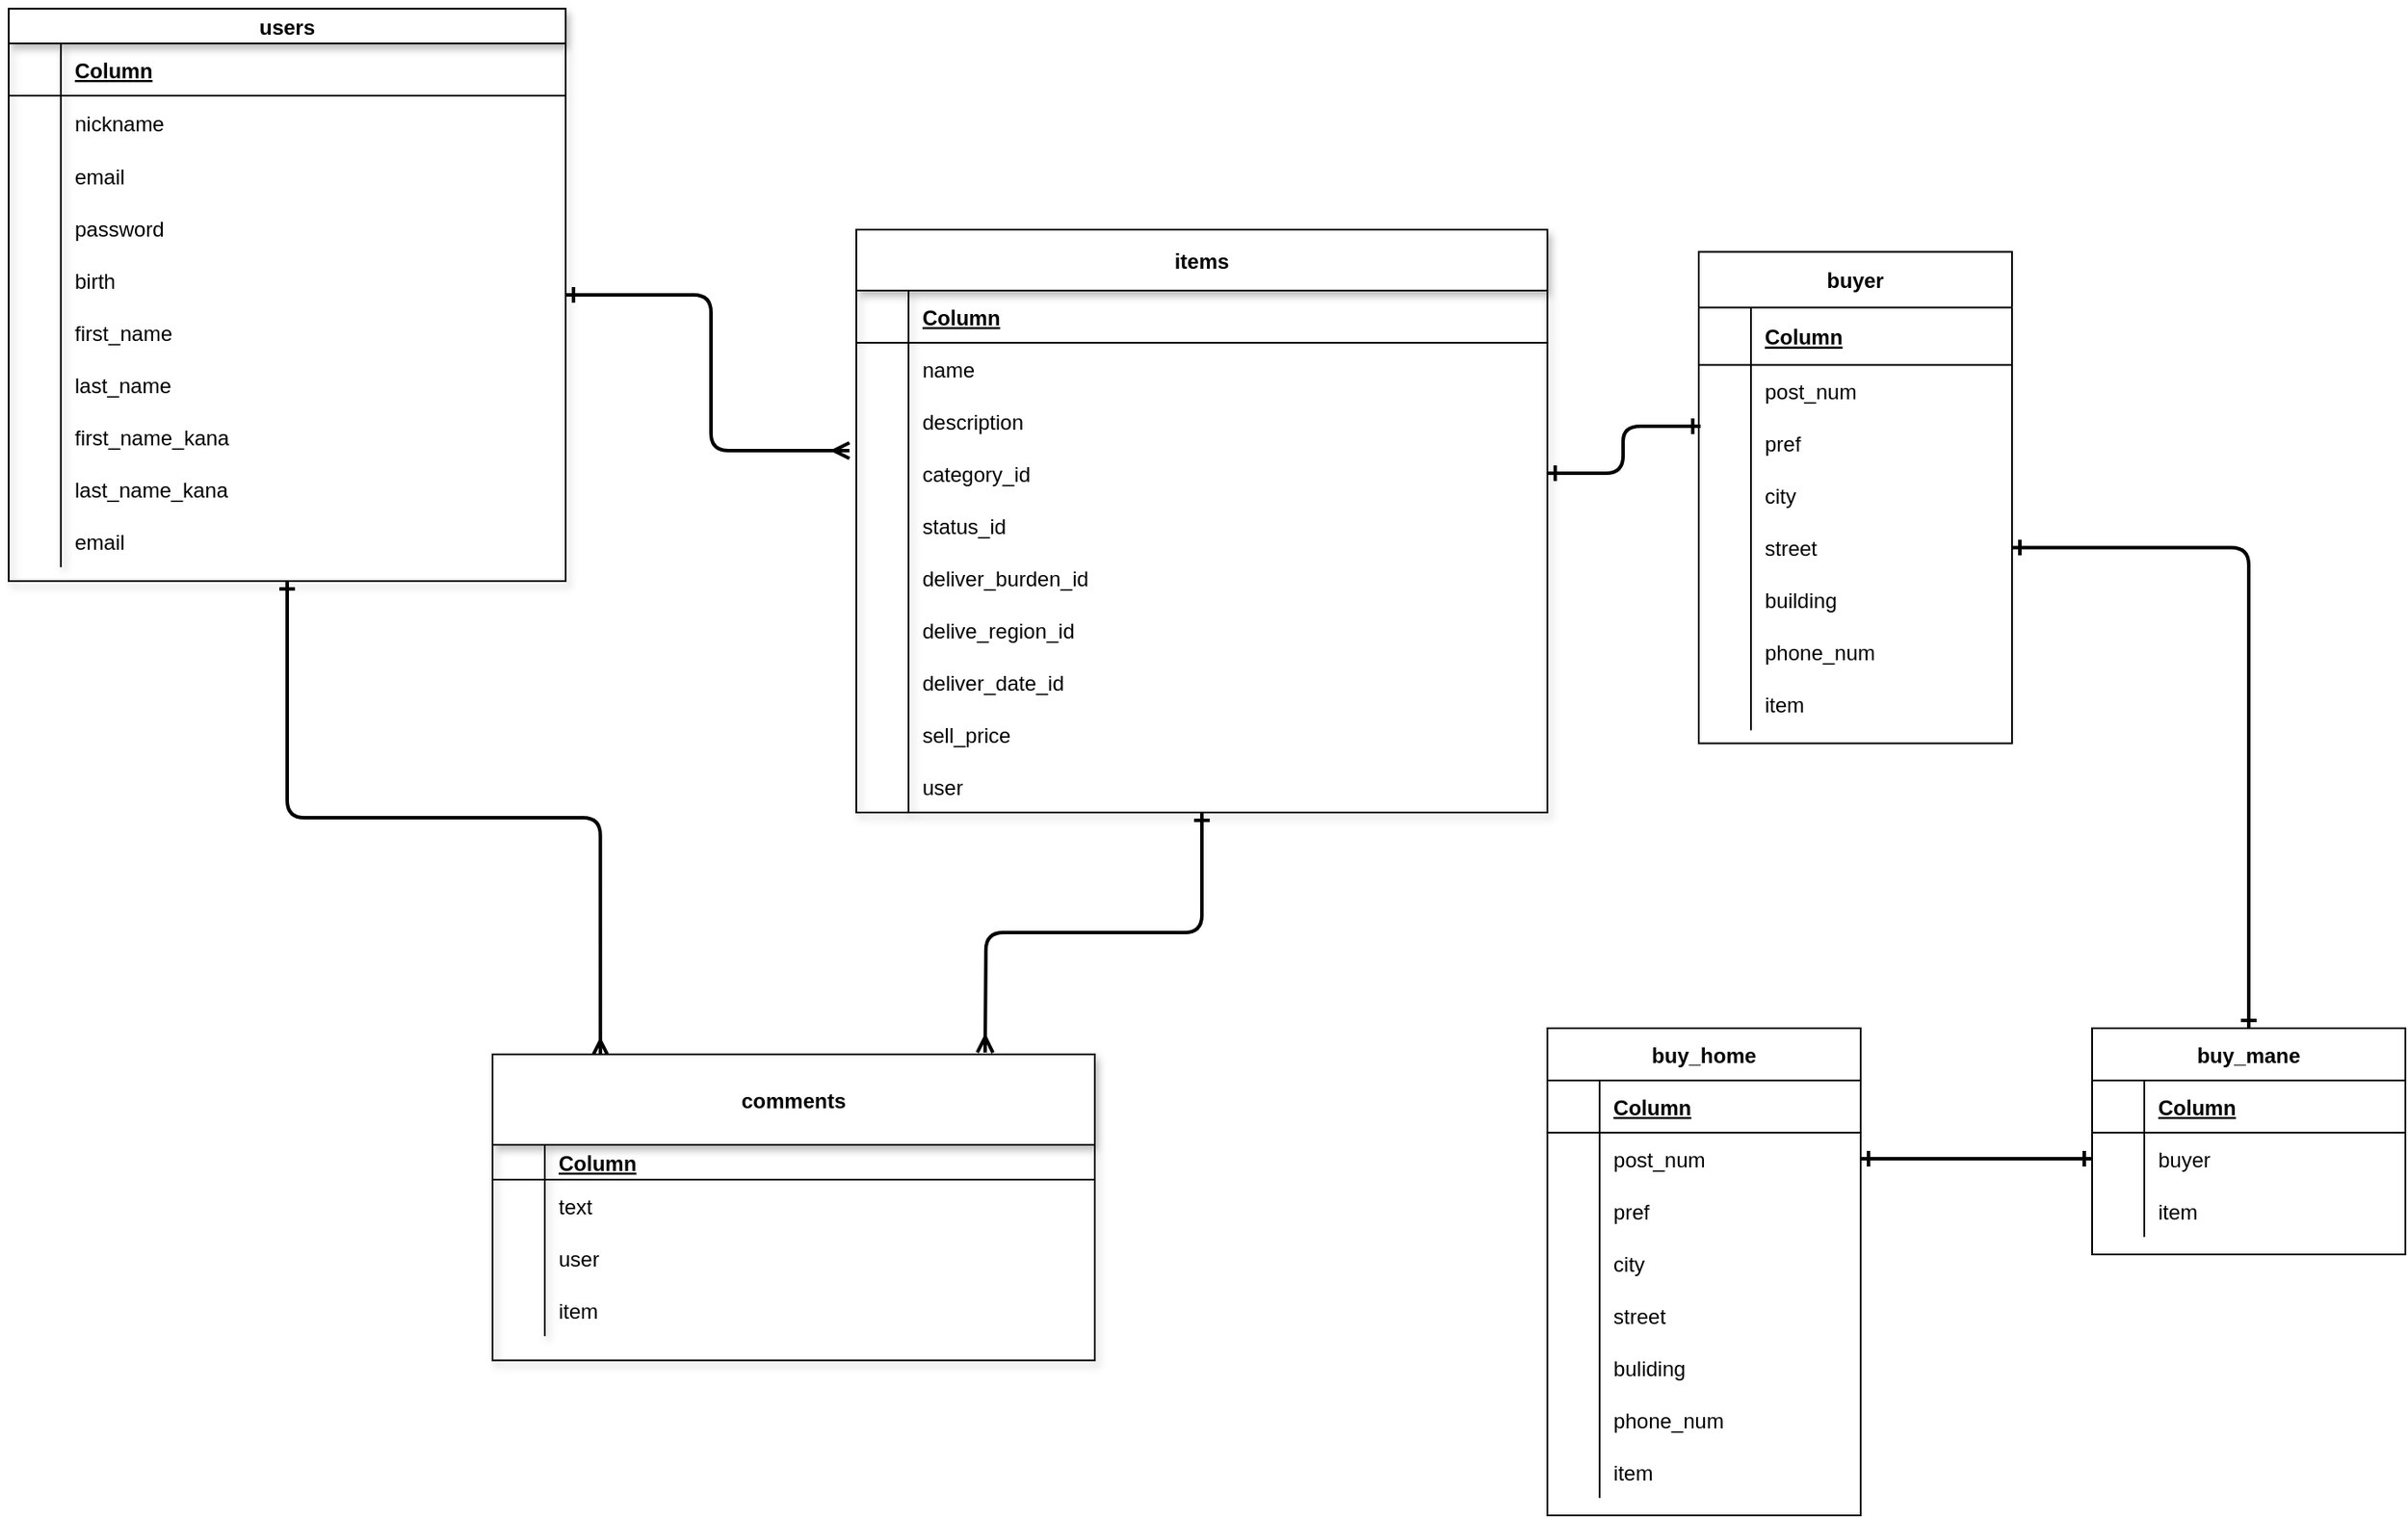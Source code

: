 <mxfile version="13.10.0" type="embed">
    <diagram id="JSbr88AUM4tmav2tOkBF" name="ページ1">
        <mxGraphModel dx="1623" dy="3247" grid="0" gridSize="9" guides="1" tooltips="1" connect="1" arrows="1" fold="1" page="1" pageScale="1" pageWidth="850" pageHeight="1100" math="0" shadow="0">
            <root>
                <mxCell id="0"/>
                <mxCell id="1" parent="0"/>
                <mxCell id="g3H2QDa7DAfxPGtr14JJ-476" style="edgeStyle=orthogonalEdgeStyle;curved=0;rounded=1;sketch=0;orthogonalLoop=1;jettySize=auto;html=1;entryX=-0.01;entryY=0.067;entryDx=0;entryDy=0;entryPerimeter=0;startArrow=ERone;startFill=0;endArrow=ERmany;endFill=0;strokeWidth=2;" parent="1" source="164" target="g3H2QDa7DAfxPGtr14JJ-218" edge="1">
                    <mxGeometry relative="1" as="geometry"/>
                </mxCell>
                <mxCell id="g3H2QDa7DAfxPGtr14JJ-480" style="edgeStyle=orthogonalEdgeStyle;curved=0;rounded=1;sketch=0;orthogonalLoop=1;jettySize=auto;html=1;exitX=0.5;exitY=1;exitDx=0;exitDy=0;entryX=0.179;entryY=0.006;entryDx=0;entryDy=0;entryPerimeter=0;startArrow=ERone;startFill=0;endArrow=ERmany;endFill=0;strokeWidth=2;" parent="1" source="164" target="g3H2QDa7DAfxPGtr14JJ-205" edge="1">
                    <mxGeometry relative="1" as="geometry"/>
                </mxCell>
                <mxCell id="164" value="users" style="shape=table;startSize=20;container=1;collapsible=1;childLayout=tableLayout;fixedRows=1;rowLines=0;fontStyle=1;align=center;resizeLast=1;shadow=1;" parent="1" vertex="1">
                    <mxGeometry x="-783" y="-1416" width="320" height="329" as="geometry"/>
                </mxCell>
                <mxCell id="165" value="" style="shape=partialRectangle;collapsible=0;dropTarget=0;pointerEvents=0;fillColor=none;top=0;left=0;bottom=1;right=0;points=[[0,0.5],[1,0.5]];portConstraint=eastwest;" parent="164" vertex="1">
                    <mxGeometry y="20" width="320" height="30" as="geometry"/>
                </mxCell>
                <mxCell id="166" value="" style="shape=partialRectangle;connectable=0;fillColor=none;top=0;left=0;bottom=0;right=0;fontStyle=1;overflow=hidden;" parent="165" vertex="1">
                    <mxGeometry width="30" height="30" as="geometry"/>
                </mxCell>
                <mxCell id="167" value="Column " style="shape=partialRectangle;connectable=0;fillColor=none;top=0;left=0;bottom=0;right=0;align=left;spacingLeft=6;fontStyle=5;overflow=hidden;" parent="165" vertex="1">
                    <mxGeometry x="30" width="290" height="30" as="geometry"/>
                </mxCell>
                <mxCell id="168" value="" style="shape=partialRectangle;collapsible=0;dropTarget=0;pointerEvents=0;fillColor=none;top=0;left=0;bottom=0;right=0;points=[[0,0.5],[1,0.5]];portConstraint=eastwest;" parent="164" vertex="1">
                    <mxGeometry y="50" width="320" height="31" as="geometry"/>
                </mxCell>
                <mxCell id="169" value="" style="shape=partialRectangle;connectable=0;fillColor=none;top=0;left=0;bottom=0;right=0;editable=1;overflow=hidden;" parent="168" vertex="1">
                    <mxGeometry width="30" height="31" as="geometry"/>
                </mxCell>
                <mxCell id="170" value="nickname" style="shape=partialRectangle;connectable=0;fillColor=none;top=0;left=0;bottom=0;right=0;align=left;spacingLeft=6;overflow=hidden;" parent="168" vertex="1">
                    <mxGeometry x="30" width="290" height="31" as="geometry"/>
                </mxCell>
                <mxCell id="171" value="" style="shape=partialRectangle;collapsible=0;dropTarget=0;pointerEvents=0;fillColor=none;top=0;left=0;bottom=0;right=0;points=[[0,0.5],[1,0.5]];portConstraint=eastwest;" parent="164" vertex="1">
                    <mxGeometry y="81" width="320" height="30" as="geometry"/>
                </mxCell>
                <mxCell id="172" value="" style="shape=partialRectangle;connectable=0;fillColor=none;top=0;left=0;bottom=0;right=0;editable=1;overflow=hidden;" parent="171" vertex="1">
                    <mxGeometry width="30" height="30" as="geometry"/>
                </mxCell>
                <mxCell id="173" value="email" style="shape=partialRectangle;connectable=0;fillColor=none;top=0;left=0;bottom=0;right=0;align=left;spacingLeft=6;overflow=hidden;" parent="171" vertex="1">
                    <mxGeometry x="30" width="290" height="30" as="geometry"/>
                </mxCell>
                <mxCell id="187" value="" style="shape=partialRectangle;collapsible=0;dropTarget=0;pointerEvents=0;fillColor=none;top=0;left=0;bottom=0;right=0;points=[[0,0.5],[1,0.5]];portConstraint=eastwest;" parent="164" vertex="1">
                    <mxGeometry y="111" width="320" height="30" as="geometry"/>
                </mxCell>
                <mxCell id="188" value="" style="shape=partialRectangle;connectable=0;fillColor=none;top=0;left=0;bottom=0;right=0;editable=1;overflow=hidden;" parent="187" vertex="1">
                    <mxGeometry width="30" height="30" as="geometry"/>
                </mxCell>
                <mxCell id="189" value="password" style="shape=partialRectangle;connectable=0;fillColor=none;top=0;left=0;bottom=0;right=0;align=left;spacingLeft=6;overflow=hidden;" parent="187" vertex="1">
                    <mxGeometry x="30" width="290" height="30" as="geometry"/>
                </mxCell>
                <mxCell id="190" value="" style="shape=partialRectangle;collapsible=0;dropTarget=0;pointerEvents=0;fillColor=none;top=0;left=0;bottom=0;right=0;points=[[0,0.5],[1,0.5]];portConstraint=eastwest;" parent="164" vertex="1">
                    <mxGeometry y="141" width="320" height="30" as="geometry"/>
                </mxCell>
                <mxCell id="191" value="" style="shape=partialRectangle;connectable=0;fillColor=none;top=0;left=0;bottom=0;right=0;editable=1;overflow=hidden;" parent="190" vertex="1">
                    <mxGeometry width="30" height="30" as="geometry"/>
                </mxCell>
                <mxCell id="192" value="birth" style="shape=partialRectangle;connectable=0;fillColor=none;top=0;left=0;bottom=0;right=0;align=left;spacingLeft=6;overflow=hidden;" parent="190" vertex="1">
                    <mxGeometry x="30" width="290" height="30" as="geometry"/>
                </mxCell>
                <mxCell id="193" value="" style="shape=partialRectangle;collapsible=0;dropTarget=0;pointerEvents=0;fillColor=none;top=0;left=0;bottom=0;right=0;points=[[0,0.5],[1,0.5]];portConstraint=eastwest;" parent="164" vertex="1">
                    <mxGeometry y="171" width="320" height="30" as="geometry"/>
                </mxCell>
                <mxCell id="194" value="" style="shape=partialRectangle;connectable=0;fillColor=none;top=0;left=0;bottom=0;right=0;editable=1;overflow=hidden;" parent="193" vertex="1">
                    <mxGeometry width="30" height="30" as="geometry"/>
                </mxCell>
                <mxCell id="195" value="first_name" style="shape=partialRectangle;connectable=0;fillColor=none;top=0;left=0;bottom=0;right=0;align=left;spacingLeft=6;overflow=hidden;" parent="193" vertex="1">
                    <mxGeometry x="30" width="290" height="30" as="geometry"/>
                </mxCell>
                <mxCell id="196" value="" style="shape=partialRectangle;collapsible=0;dropTarget=0;pointerEvents=0;fillColor=none;top=0;left=0;bottom=0;right=0;points=[[0,0.5],[1,0.5]];portConstraint=eastwest;" parent="164" vertex="1">
                    <mxGeometry y="201" width="320" height="30" as="geometry"/>
                </mxCell>
                <mxCell id="197" value="" style="shape=partialRectangle;connectable=0;fillColor=none;top=0;left=0;bottom=0;right=0;editable=1;overflow=hidden;" parent="196" vertex="1">
                    <mxGeometry width="30" height="30" as="geometry"/>
                </mxCell>
                <mxCell id="198" value="last_name" style="shape=partialRectangle;connectable=0;fillColor=none;top=0;left=0;bottom=0;right=0;align=left;spacingLeft=6;overflow=hidden;" parent="196" vertex="1">
                    <mxGeometry x="30" width="290" height="30" as="geometry"/>
                </mxCell>
                <mxCell id="199" value="" style="shape=partialRectangle;collapsible=0;dropTarget=0;pointerEvents=0;fillColor=none;top=0;left=0;bottom=0;right=0;points=[[0,0.5],[1,0.5]];portConstraint=eastwest;" parent="164" vertex="1">
                    <mxGeometry y="231" width="320" height="30" as="geometry"/>
                </mxCell>
                <mxCell id="200" value="" style="shape=partialRectangle;connectable=0;fillColor=none;top=0;left=0;bottom=0;right=0;editable=1;overflow=hidden;" parent="199" vertex="1">
                    <mxGeometry width="30" height="30" as="geometry"/>
                </mxCell>
                <mxCell id="201" value="first_name_kana" style="shape=partialRectangle;connectable=0;fillColor=none;top=0;left=0;bottom=0;right=0;align=left;spacingLeft=6;overflow=hidden;" parent="199" vertex="1">
                    <mxGeometry x="30" width="290" height="30" as="geometry"/>
                </mxCell>
                <mxCell id="202" value="" style="shape=partialRectangle;collapsible=0;dropTarget=0;pointerEvents=0;fillColor=none;top=0;left=0;bottom=0;right=0;points=[[0,0.5],[1,0.5]];portConstraint=eastwest;" parent="164" vertex="1">
                    <mxGeometry y="261" width="320" height="30" as="geometry"/>
                </mxCell>
                <mxCell id="203" value="" style="shape=partialRectangle;connectable=0;fillColor=none;top=0;left=0;bottom=0;right=0;editable=1;overflow=hidden;" parent="202" vertex="1">
                    <mxGeometry width="30" height="30" as="geometry"/>
                </mxCell>
                <mxCell id="204" value="last_name_kana" style="shape=partialRectangle;connectable=0;fillColor=none;top=0;left=0;bottom=0;right=0;align=left;spacingLeft=6;overflow=hidden;" parent="202" vertex="1">
                    <mxGeometry x="30" width="290" height="30" as="geometry"/>
                </mxCell>
                <mxCell id="205" value="" style="shape=partialRectangle;collapsible=0;dropTarget=0;pointerEvents=0;fillColor=none;top=0;left=0;bottom=0;right=0;points=[[0,0.5],[1,0.5]];portConstraint=eastwest;" parent="164" vertex="1">
                    <mxGeometry y="291" width="320" height="30" as="geometry"/>
                </mxCell>
                <mxCell id="206" value="" style="shape=partialRectangle;connectable=0;fillColor=none;top=0;left=0;bottom=0;right=0;editable=1;overflow=hidden;" parent="205" vertex="1">
                    <mxGeometry width="30" height="30" as="geometry"/>
                </mxCell>
                <mxCell id="207" value="email" style="shape=partialRectangle;connectable=0;fillColor=none;top=0;left=0;bottom=0;right=0;align=left;spacingLeft=6;overflow=hidden;" parent="205" vertex="1">
                    <mxGeometry x="30" width="290" height="30" as="geometry"/>
                </mxCell>
                <mxCell id="g3H2QDa7DAfxPGtr14JJ-481" style="edgeStyle=orthogonalEdgeStyle;curved=0;rounded=1;sketch=0;orthogonalLoop=1;jettySize=auto;html=1;startArrow=ERone;startFill=0;endArrow=ERmany;endFill=0;strokeWidth=2;" parent="1" source="g3H2QDa7DAfxPGtr14JJ-188" edge="1">
                    <mxGeometry relative="1" as="geometry">
                        <mxPoint x="-222" y="-816" as="targetPoint"/>
                    </mxGeometry>
                </mxCell>
                <mxCell id="g3H2QDa7DAfxPGtr14JJ-188" value="items" style="shape=table;startSize=35;container=1;collapsible=1;childLayout=tableLayout;fixedRows=1;rowLines=0;fontStyle=1;align=center;resizeLast=1;shadow=1;swimlaneFillColor=none;" parent="1" vertex="1">
                    <mxGeometry x="-296" y="-1289" width="397.06" height="335" as="geometry"/>
                </mxCell>
                <mxCell id="g3H2QDa7DAfxPGtr14JJ-189" value="" style="shape=partialRectangle;collapsible=0;dropTarget=0;pointerEvents=0;fillColor=none;top=0;left=0;bottom=1;right=0;points=[[0,0.5],[1,0.5]];portConstraint=eastwest;" parent="g3H2QDa7DAfxPGtr14JJ-188" vertex="1">
                    <mxGeometry y="35" width="397.06" height="30" as="geometry"/>
                </mxCell>
                <mxCell id="g3H2QDa7DAfxPGtr14JJ-190" value="" style="shape=partialRectangle;connectable=0;fillColor=none;top=0;left=0;bottom=0;right=0;fontStyle=1;overflow=hidden;" parent="g3H2QDa7DAfxPGtr14JJ-189" vertex="1">
                    <mxGeometry width="30" height="30" as="geometry"/>
                </mxCell>
                <mxCell id="g3H2QDa7DAfxPGtr14JJ-191" value="Column " style="shape=partialRectangle;connectable=0;fillColor=none;top=0;left=0;bottom=0;right=0;align=left;spacingLeft=6;fontStyle=5;overflow=hidden;" parent="g3H2QDa7DAfxPGtr14JJ-189" vertex="1">
                    <mxGeometry x="30" width="367.06" height="30" as="geometry"/>
                </mxCell>
                <mxCell id="g3H2QDa7DAfxPGtr14JJ-198" value="" style="shape=partialRectangle;collapsible=0;dropTarget=0;pointerEvents=0;fillColor=none;top=0;left=0;bottom=0;right=0;points=[[0,0.5],[1,0.5]];portConstraint=eastwest;" parent="g3H2QDa7DAfxPGtr14JJ-188" vertex="1">
                    <mxGeometry y="65" width="397.06" height="30" as="geometry"/>
                </mxCell>
                <mxCell id="g3H2QDa7DAfxPGtr14JJ-199" value="" style="shape=partialRectangle;connectable=0;fillColor=none;top=0;left=0;bottom=0;right=0;editable=1;overflow=hidden;" parent="g3H2QDa7DAfxPGtr14JJ-198" vertex="1">
                    <mxGeometry width="30" height="30" as="geometry"/>
                </mxCell>
                <mxCell id="g3H2QDa7DAfxPGtr14JJ-200" value="name" style="shape=partialRectangle;connectable=0;fillColor=none;top=0;left=0;bottom=0;right=0;align=left;spacingLeft=6;overflow=hidden;verticalAlign=middle;" parent="g3H2QDa7DAfxPGtr14JJ-198" vertex="1">
                    <mxGeometry x="30" width="367.06" height="30" as="geometry"/>
                </mxCell>
                <mxCell id="g3H2QDa7DAfxPGtr14JJ-290" value="" style="shape=partialRectangle;collapsible=0;dropTarget=0;pointerEvents=0;fillColor=none;top=0;left=0;bottom=0;right=0;points=[[0,0.5],[1,0.5]];portConstraint=eastwest;" parent="g3H2QDa7DAfxPGtr14JJ-188" vertex="1">
                    <mxGeometry y="95" width="397.06" height="30" as="geometry"/>
                </mxCell>
                <mxCell id="g3H2QDa7DAfxPGtr14JJ-291" value="" style="shape=partialRectangle;connectable=0;fillColor=none;top=0;left=0;bottom=0;right=0;editable=1;overflow=hidden;" parent="g3H2QDa7DAfxPGtr14JJ-290" vertex="1">
                    <mxGeometry width="30" height="30" as="geometry"/>
                </mxCell>
                <mxCell id="g3H2QDa7DAfxPGtr14JJ-292" value="description" style="shape=partialRectangle;connectable=0;fillColor=none;top=0;left=0;bottom=0;right=0;align=left;spacingLeft=6;overflow=hidden;verticalAlign=middle;" parent="g3H2QDa7DAfxPGtr14JJ-290" vertex="1">
                    <mxGeometry x="30" width="367.06" height="30" as="geometry"/>
                </mxCell>
                <mxCell id="g3H2QDa7DAfxPGtr14JJ-218" value="" style="shape=partialRectangle;collapsible=0;dropTarget=0;pointerEvents=0;fillColor=none;top=0;left=0;bottom=0;right=0;points=[[0,0.5],[1,0.5]];portConstraint=eastwest;" parent="g3H2QDa7DAfxPGtr14JJ-188" vertex="1">
                    <mxGeometry y="125" width="397.06" height="30" as="geometry"/>
                </mxCell>
                <mxCell id="g3H2QDa7DAfxPGtr14JJ-219" value="" style="shape=partialRectangle;connectable=0;fillColor=none;top=0;left=0;bottom=0;right=0;editable=1;overflow=hidden;" parent="g3H2QDa7DAfxPGtr14JJ-218" vertex="1">
                    <mxGeometry width="30" height="30" as="geometry"/>
                </mxCell>
                <mxCell id="g3H2QDa7DAfxPGtr14JJ-220" value="category_id" style="shape=partialRectangle;connectable=0;fillColor=none;top=0;left=0;bottom=0;right=0;align=left;spacingLeft=6;overflow=hidden;verticalAlign=middle;" parent="g3H2QDa7DAfxPGtr14JJ-218" vertex="1">
                    <mxGeometry x="30" width="367.06" height="30" as="geometry"/>
                </mxCell>
                <mxCell id="g3H2QDa7DAfxPGtr14JJ-221" value="" style="shape=partialRectangle;collapsible=0;dropTarget=0;pointerEvents=0;fillColor=none;top=0;left=0;bottom=0;right=0;points=[[0,0.5],[1,0.5]];portConstraint=eastwest;" parent="g3H2QDa7DAfxPGtr14JJ-188" vertex="1">
                    <mxGeometry y="155" width="397.06" height="30" as="geometry"/>
                </mxCell>
                <mxCell id="g3H2QDa7DAfxPGtr14JJ-222" value="" style="shape=partialRectangle;connectable=0;fillColor=none;top=0;left=0;bottom=0;right=0;editable=1;overflow=hidden;" parent="g3H2QDa7DAfxPGtr14JJ-221" vertex="1">
                    <mxGeometry width="30" height="30" as="geometry"/>
                </mxCell>
                <mxCell id="g3H2QDa7DAfxPGtr14JJ-223" value="status_id" style="shape=partialRectangle;connectable=0;fillColor=none;top=0;left=0;bottom=0;right=0;align=left;spacingLeft=6;overflow=hidden;verticalAlign=middle;" parent="g3H2QDa7DAfxPGtr14JJ-221" vertex="1">
                    <mxGeometry x="30" width="367.06" height="30" as="geometry"/>
                </mxCell>
                <mxCell id="g3H2QDa7DAfxPGtr14JJ-243" value="" style="shape=partialRectangle;collapsible=0;dropTarget=0;pointerEvents=0;fillColor=none;top=0;left=0;bottom=0;right=0;points=[[0,0.5],[1,0.5]];portConstraint=eastwest;" parent="g3H2QDa7DAfxPGtr14JJ-188" vertex="1">
                    <mxGeometry y="185" width="397.06" height="30" as="geometry"/>
                </mxCell>
                <mxCell id="g3H2QDa7DAfxPGtr14JJ-244" value="" style="shape=partialRectangle;connectable=0;fillColor=none;top=0;left=0;bottom=0;right=0;editable=1;overflow=hidden;" parent="g3H2QDa7DAfxPGtr14JJ-243" vertex="1">
                    <mxGeometry width="30" height="30" as="geometry"/>
                </mxCell>
                <mxCell id="g3H2QDa7DAfxPGtr14JJ-245" value="deliver_burden_id" style="shape=partialRectangle;connectable=0;fillColor=none;top=0;left=0;bottom=0;right=0;align=left;spacingLeft=6;overflow=hidden;verticalAlign=middle;" parent="g3H2QDa7DAfxPGtr14JJ-243" vertex="1">
                    <mxGeometry x="30" width="367.06" height="30" as="geometry"/>
                </mxCell>
                <mxCell id="g3H2QDa7DAfxPGtr14JJ-246" value="" style="shape=partialRectangle;collapsible=0;dropTarget=0;pointerEvents=0;fillColor=none;top=0;left=0;bottom=0;right=0;points=[[0,0.5],[1,0.5]];portConstraint=eastwest;" parent="g3H2QDa7DAfxPGtr14JJ-188" vertex="1">
                    <mxGeometry y="215" width="397.06" height="30" as="geometry"/>
                </mxCell>
                <mxCell id="g3H2QDa7DAfxPGtr14JJ-247" value="" style="shape=partialRectangle;connectable=0;fillColor=none;top=0;left=0;bottom=0;right=0;editable=1;overflow=hidden;" parent="g3H2QDa7DAfxPGtr14JJ-246" vertex="1">
                    <mxGeometry width="30" height="30" as="geometry"/>
                </mxCell>
                <mxCell id="g3H2QDa7DAfxPGtr14JJ-248" value="delive_region_id" style="shape=partialRectangle;connectable=0;fillColor=none;top=0;left=0;bottom=0;right=0;align=left;spacingLeft=6;overflow=hidden;verticalAlign=middle;" parent="g3H2QDa7DAfxPGtr14JJ-246" vertex="1">
                    <mxGeometry x="30" width="367.06" height="30" as="geometry"/>
                </mxCell>
                <mxCell id="g3H2QDa7DAfxPGtr14JJ-277" value="" style="shape=partialRectangle;collapsible=0;dropTarget=0;pointerEvents=0;fillColor=none;top=0;left=0;bottom=0;right=0;points=[[0,0.5],[1,0.5]];portConstraint=eastwest;" parent="g3H2QDa7DAfxPGtr14JJ-188" vertex="1">
                    <mxGeometry y="245" width="397.06" height="30" as="geometry"/>
                </mxCell>
                <mxCell id="g3H2QDa7DAfxPGtr14JJ-278" value="" style="shape=partialRectangle;connectable=0;fillColor=none;top=0;left=0;bottom=0;right=0;editable=1;overflow=hidden;" parent="g3H2QDa7DAfxPGtr14JJ-277" vertex="1">
                    <mxGeometry width="30" height="30" as="geometry"/>
                </mxCell>
                <mxCell id="g3H2QDa7DAfxPGtr14JJ-279" value="deliver_date_id" style="shape=partialRectangle;connectable=0;fillColor=none;top=0;left=0;bottom=0;right=0;align=left;spacingLeft=6;overflow=hidden;verticalAlign=middle;" parent="g3H2QDa7DAfxPGtr14JJ-277" vertex="1">
                    <mxGeometry x="30" width="367.06" height="30" as="geometry"/>
                </mxCell>
                <mxCell id="g3H2QDa7DAfxPGtr14JJ-280" value="" style="shape=partialRectangle;collapsible=0;dropTarget=0;pointerEvents=0;fillColor=none;top=0;left=0;bottom=0;right=0;points=[[0,0.5],[1,0.5]];portConstraint=eastwest;" parent="g3H2QDa7DAfxPGtr14JJ-188" vertex="1">
                    <mxGeometry y="275" width="397.06" height="30" as="geometry"/>
                </mxCell>
                <mxCell id="g3H2QDa7DAfxPGtr14JJ-281" value="" style="shape=partialRectangle;connectable=0;fillColor=none;top=0;left=0;bottom=0;right=0;editable=1;overflow=hidden;" parent="g3H2QDa7DAfxPGtr14JJ-280" vertex="1">
                    <mxGeometry width="30" height="30" as="geometry"/>
                </mxCell>
                <mxCell id="g3H2QDa7DAfxPGtr14JJ-282" value="sell_price" style="shape=partialRectangle;connectable=0;fillColor=none;top=0;left=0;bottom=0;right=0;align=left;spacingLeft=6;overflow=hidden;verticalAlign=middle;" parent="g3H2QDa7DAfxPGtr14JJ-280" vertex="1">
                    <mxGeometry x="30" width="367.06" height="30" as="geometry"/>
                </mxCell>
                <mxCell id="g3H2QDa7DAfxPGtr14JJ-344" value="" style="shape=partialRectangle;collapsible=0;dropTarget=0;pointerEvents=0;fillColor=none;top=0;left=0;bottom=0;right=0;points=[[0,0.5],[1,0.5]];portConstraint=eastwest;" parent="g3H2QDa7DAfxPGtr14JJ-188" vertex="1">
                    <mxGeometry y="305" width="397.06" height="30" as="geometry"/>
                </mxCell>
                <mxCell id="g3H2QDa7DAfxPGtr14JJ-345" value="" style="shape=partialRectangle;connectable=0;fillColor=none;top=0;left=0;bottom=0;right=0;editable=1;overflow=hidden;" parent="g3H2QDa7DAfxPGtr14JJ-344" vertex="1">
                    <mxGeometry width="30" height="30" as="geometry"/>
                </mxCell>
                <mxCell id="g3H2QDa7DAfxPGtr14JJ-346" value="user" style="shape=partialRectangle;connectable=0;fillColor=none;top=0;left=0;bottom=0;right=0;align=left;spacingLeft=6;overflow=hidden;verticalAlign=middle;" parent="g3H2QDa7DAfxPGtr14JJ-344" vertex="1">
                    <mxGeometry x="30" width="367.06" height="30" as="geometry"/>
                </mxCell>
                <mxCell id="g3H2QDa7DAfxPGtr14JJ-205" value="comments" style="shape=table;startSize=52;container=1;collapsible=1;childLayout=tableLayout;fixedRows=1;rowLines=0;fontStyle=1;align=center;resizeLast=1;shadow=1;" parent="1" vertex="1">
                    <mxGeometry x="-505" y="-815" width="346" height="175.882" as="geometry"/>
                </mxCell>
                <mxCell id="g3H2QDa7DAfxPGtr14JJ-206" value="" style="shape=partialRectangle;collapsible=0;dropTarget=0;pointerEvents=0;fillColor=none;top=0;left=0;bottom=1;right=0;points=[[0,0.5],[1,0.5]];portConstraint=eastwest;" parent="g3H2QDa7DAfxPGtr14JJ-205" vertex="1">
                    <mxGeometry y="52" width="346" height="20" as="geometry"/>
                </mxCell>
                <mxCell id="g3H2QDa7DAfxPGtr14JJ-207" value="" style="shape=partialRectangle;connectable=0;fillColor=none;top=0;left=0;bottom=0;right=0;fontStyle=1;overflow=hidden;" parent="g3H2QDa7DAfxPGtr14JJ-206" vertex="1">
                    <mxGeometry width="30" height="20" as="geometry"/>
                </mxCell>
                <mxCell id="g3H2QDa7DAfxPGtr14JJ-208" value="Column " style="shape=partialRectangle;connectable=0;fillColor=none;top=0;left=0;bottom=0;right=0;align=left;spacingLeft=6;fontStyle=5;overflow=hidden;" parent="g3H2QDa7DAfxPGtr14JJ-206" vertex="1">
                    <mxGeometry x="30" width="316" height="20" as="geometry"/>
                </mxCell>
                <mxCell id="g3H2QDa7DAfxPGtr14JJ-212" value="" style="shape=partialRectangle;collapsible=0;dropTarget=0;pointerEvents=0;fillColor=none;top=0;left=0;bottom=0;right=0;points=[[0,0.5],[1,0.5]];portConstraint=eastwest;" parent="g3H2QDa7DAfxPGtr14JJ-205" vertex="1">
                    <mxGeometry y="72" width="346" height="30" as="geometry"/>
                </mxCell>
                <mxCell id="g3H2QDa7DAfxPGtr14JJ-213" value="" style="shape=partialRectangle;connectable=0;fillColor=none;top=0;left=0;bottom=0;right=0;editable=1;overflow=hidden;" parent="g3H2QDa7DAfxPGtr14JJ-212" vertex="1">
                    <mxGeometry width="30" height="30" as="geometry"/>
                </mxCell>
                <mxCell id="g3H2QDa7DAfxPGtr14JJ-214" value="text" style="shape=partialRectangle;connectable=0;fillColor=none;top=0;left=0;bottom=0;right=0;align=left;spacingLeft=6;overflow=hidden;verticalAlign=middle;" parent="g3H2QDa7DAfxPGtr14JJ-212" vertex="1">
                    <mxGeometry x="30" width="316" height="30" as="geometry"/>
                </mxCell>
                <mxCell id="g3H2QDa7DAfxPGtr14JJ-215" value="" style="shape=partialRectangle;collapsible=0;dropTarget=0;pointerEvents=0;fillColor=none;top=0;left=0;bottom=0;right=0;points=[[0,0.5],[1,0.5]];portConstraint=eastwest;" parent="g3H2QDa7DAfxPGtr14JJ-205" vertex="1">
                    <mxGeometry y="102" width="346" height="30" as="geometry"/>
                </mxCell>
                <mxCell id="g3H2QDa7DAfxPGtr14JJ-216" value="" style="shape=partialRectangle;connectable=0;fillColor=none;top=0;left=0;bottom=0;right=0;editable=1;overflow=hidden;" parent="g3H2QDa7DAfxPGtr14JJ-215" vertex="1">
                    <mxGeometry width="30" height="30" as="geometry"/>
                </mxCell>
                <mxCell id="g3H2QDa7DAfxPGtr14JJ-217" value="user" style="shape=partialRectangle;connectable=0;fillColor=none;top=0;left=0;bottom=0;right=0;align=left;spacingLeft=6;overflow=hidden;verticalAlign=middle;" parent="g3H2QDa7DAfxPGtr14JJ-215" vertex="1">
                    <mxGeometry x="30" width="316" height="30" as="geometry"/>
                </mxCell>
                <mxCell id="g3H2QDa7DAfxPGtr14JJ-357" value="" style="shape=partialRectangle;collapsible=0;dropTarget=0;pointerEvents=0;fillColor=none;top=0;left=0;bottom=0;right=0;points=[[0,0.5],[1,0.5]];portConstraint=eastwest;" parent="g3H2QDa7DAfxPGtr14JJ-205" vertex="1">
                    <mxGeometry y="132" width="346" height="30" as="geometry"/>
                </mxCell>
                <mxCell id="g3H2QDa7DAfxPGtr14JJ-358" value="" style="shape=partialRectangle;connectable=0;fillColor=none;top=0;left=0;bottom=0;right=0;editable=1;overflow=hidden;" parent="g3H2QDa7DAfxPGtr14JJ-357" vertex="1">
                    <mxGeometry width="30" height="30" as="geometry"/>
                </mxCell>
                <mxCell id="g3H2QDa7DAfxPGtr14JJ-359" value="item" style="shape=partialRectangle;connectable=0;fillColor=none;top=0;left=0;bottom=0;right=0;align=left;spacingLeft=6;overflow=hidden;verticalAlign=middle;" parent="g3H2QDa7DAfxPGtr14JJ-357" vertex="1">
                    <mxGeometry x="30" width="316" height="30" as="geometry"/>
                </mxCell>
                <mxCell id="g3H2QDa7DAfxPGtr14JJ-297" style="edgeStyle=orthogonalEdgeStyle;rounded=1;sketch=0;orthogonalLoop=1;jettySize=auto;html=1;exitX=1;exitY=0.5;exitDx=0;exitDy=0;entryX=0.939;entryY=1.025;entryDx=0;entryDy=0;entryPerimeter=0;endArrow=ERone;endFill=0;strokeColor=none;strokeWidth=9;" parent="1" source="g3H2QDa7DAfxPGtr14JJ-215" target="g3H2QDa7DAfxPGtr14JJ-280" edge="1">
                    <mxGeometry relative="1" as="geometry"/>
                </mxCell>
                <mxCell id="g3H2QDa7DAfxPGtr14JJ-429" value="buyer" style="shape=table;startSize=32;container=1;collapsible=1;childLayout=tableLayout;fixedRows=1;rowLines=0;fontStyle=1;align=center;resizeLast=1;rounded=0;sketch=0;" parent="1" vertex="1">
                    <mxGeometry x="188" y="-1276.26" width="180" height="282.539" as="geometry"/>
                </mxCell>
                <mxCell id="g3H2QDa7DAfxPGtr14JJ-430" value="" style="shape=partialRectangle;collapsible=0;dropTarget=0;pointerEvents=0;fillColor=none;top=0;left=0;bottom=1;right=0;points=[[0,0.5],[1,0.5]];portConstraint=eastwest;" parent="g3H2QDa7DAfxPGtr14JJ-429" vertex="1">
                    <mxGeometry y="32" width="180" height="33" as="geometry"/>
                </mxCell>
                <mxCell id="g3H2QDa7DAfxPGtr14JJ-431" value="" style="shape=partialRectangle;connectable=0;fillColor=none;top=0;left=0;bottom=0;right=0;fontStyle=1;overflow=hidden;" parent="g3H2QDa7DAfxPGtr14JJ-430" vertex="1">
                    <mxGeometry width="30" height="33" as="geometry"/>
                </mxCell>
                <mxCell id="g3H2QDa7DAfxPGtr14JJ-432" value="Column " style="shape=partialRectangle;connectable=0;fillColor=none;top=0;left=0;bottom=0;right=0;align=left;spacingLeft=6;fontStyle=5;overflow=hidden;" parent="g3H2QDa7DAfxPGtr14JJ-430" vertex="1">
                    <mxGeometry x="30" width="150" height="33" as="geometry"/>
                </mxCell>
                <mxCell id="g3H2QDa7DAfxPGtr14JJ-442" value="" style="shape=partialRectangle;collapsible=0;dropTarget=0;pointerEvents=0;fillColor=none;top=0;left=0;bottom=0;right=0;points=[[0,0.5],[1,0.5]];portConstraint=eastwest;" parent="g3H2QDa7DAfxPGtr14JJ-429" vertex="1">
                    <mxGeometry y="65" width="180" height="30" as="geometry"/>
                </mxCell>
                <mxCell id="g3H2QDa7DAfxPGtr14JJ-443" value="" style="shape=partialRectangle;connectable=0;fillColor=none;top=0;left=0;bottom=0;right=0;editable=1;overflow=hidden;" parent="g3H2QDa7DAfxPGtr14JJ-442" vertex="1">
                    <mxGeometry width="30" height="30" as="geometry"/>
                </mxCell>
                <mxCell id="g3H2QDa7DAfxPGtr14JJ-444" value="post_num" style="shape=partialRectangle;connectable=0;fillColor=none;top=0;left=0;bottom=0;right=0;align=left;spacingLeft=6;overflow=hidden;" parent="g3H2QDa7DAfxPGtr14JJ-442" vertex="1">
                    <mxGeometry x="30" width="150" height="30" as="geometry"/>
                </mxCell>
                <mxCell id="g3H2QDa7DAfxPGtr14JJ-445" value="" style="shape=partialRectangle;collapsible=0;dropTarget=0;pointerEvents=0;fillColor=none;top=0;left=0;bottom=0;right=0;points=[[0,0.5],[1,0.5]];portConstraint=eastwest;" parent="g3H2QDa7DAfxPGtr14JJ-429" vertex="1">
                    <mxGeometry y="95" width="180" height="30" as="geometry"/>
                </mxCell>
                <mxCell id="g3H2QDa7DAfxPGtr14JJ-446" value="" style="shape=partialRectangle;connectable=0;fillColor=none;top=0;left=0;bottom=0;right=0;editable=1;overflow=hidden;" parent="g3H2QDa7DAfxPGtr14JJ-445" vertex="1">
                    <mxGeometry width="30" height="30" as="geometry"/>
                </mxCell>
                <mxCell id="g3H2QDa7DAfxPGtr14JJ-447" value="pref" style="shape=partialRectangle;connectable=0;fillColor=none;top=0;left=0;bottom=0;right=0;align=left;spacingLeft=6;overflow=hidden;" parent="g3H2QDa7DAfxPGtr14JJ-445" vertex="1">
                    <mxGeometry x="30" width="150" height="30" as="geometry"/>
                </mxCell>
                <mxCell id="g3H2QDa7DAfxPGtr14JJ-448" value="" style="shape=partialRectangle;collapsible=0;dropTarget=0;pointerEvents=0;fillColor=none;top=0;left=0;bottom=0;right=0;points=[[0,0.5],[1,0.5]];portConstraint=eastwest;" parent="g3H2QDa7DAfxPGtr14JJ-429" vertex="1">
                    <mxGeometry y="125" width="180" height="30" as="geometry"/>
                </mxCell>
                <mxCell id="g3H2QDa7DAfxPGtr14JJ-449" value="" style="shape=partialRectangle;connectable=0;fillColor=none;top=0;left=0;bottom=0;right=0;editable=1;overflow=hidden;" parent="g3H2QDa7DAfxPGtr14JJ-448" vertex="1">
                    <mxGeometry width="30" height="30" as="geometry"/>
                </mxCell>
                <mxCell id="g3H2QDa7DAfxPGtr14JJ-450" value="city" style="shape=partialRectangle;connectable=0;fillColor=none;top=0;left=0;bottom=0;right=0;align=left;spacingLeft=6;overflow=hidden;" parent="g3H2QDa7DAfxPGtr14JJ-448" vertex="1">
                    <mxGeometry x="30" width="150" height="30" as="geometry"/>
                </mxCell>
                <mxCell id="g3H2QDa7DAfxPGtr14JJ-451" value="" style="shape=partialRectangle;collapsible=0;dropTarget=0;pointerEvents=0;fillColor=none;top=0;left=0;bottom=0;right=0;points=[[0,0.5],[1,0.5]];portConstraint=eastwest;" parent="g3H2QDa7DAfxPGtr14JJ-429" vertex="1">
                    <mxGeometry y="155" width="180" height="30" as="geometry"/>
                </mxCell>
                <mxCell id="g3H2QDa7DAfxPGtr14JJ-452" value="" style="shape=partialRectangle;connectable=0;fillColor=none;top=0;left=0;bottom=0;right=0;editable=1;overflow=hidden;" parent="g3H2QDa7DAfxPGtr14JJ-451" vertex="1">
                    <mxGeometry width="30" height="30" as="geometry"/>
                </mxCell>
                <mxCell id="g3H2QDa7DAfxPGtr14JJ-453" value="street" style="shape=partialRectangle;connectable=0;fillColor=none;top=0;left=0;bottom=0;right=0;align=left;spacingLeft=6;overflow=hidden;" parent="g3H2QDa7DAfxPGtr14JJ-451" vertex="1">
                    <mxGeometry x="30" width="150" height="30" as="geometry"/>
                </mxCell>
                <mxCell id="g3H2QDa7DAfxPGtr14JJ-454" value="" style="shape=partialRectangle;collapsible=0;dropTarget=0;pointerEvents=0;fillColor=none;top=0;left=0;bottom=0;right=0;points=[[0,0.5],[1,0.5]];portConstraint=eastwest;" parent="g3H2QDa7DAfxPGtr14JJ-429" vertex="1">
                    <mxGeometry y="185" width="180" height="30" as="geometry"/>
                </mxCell>
                <mxCell id="g3H2QDa7DAfxPGtr14JJ-455" value="" style="shape=partialRectangle;connectable=0;fillColor=none;top=0;left=0;bottom=0;right=0;editable=1;overflow=hidden;" parent="g3H2QDa7DAfxPGtr14JJ-454" vertex="1">
                    <mxGeometry width="30" height="30" as="geometry"/>
                </mxCell>
                <mxCell id="g3H2QDa7DAfxPGtr14JJ-456" value="building" style="shape=partialRectangle;connectable=0;fillColor=none;top=0;left=0;bottom=0;right=0;align=left;spacingLeft=6;overflow=hidden;" parent="g3H2QDa7DAfxPGtr14JJ-454" vertex="1">
                    <mxGeometry x="30" width="150" height="30" as="geometry"/>
                </mxCell>
                <mxCell id="g3H2QDa7DAfxPGtr14JJ-457" value="" style="shape=partialRectangle;collapsible=0;dropTarget=0;pointerEvents=0;fillColor=none;top=0;left=0;bottom=0;right=0;points=[[0,0.5],[1,0.5]];portConstraint=eastwest;" parent="g3H2QDa7DAfxPGtr14JJ-429" vertex="1">
                    <mxGeometry y="215" width="180" height="30" as="geometry"/>
                </mxCell>
                <mxCell id="g3H2QDa7DAfxPGtr14JJ-458" value="" style="shape=partialRectangle;connectable=0;fillColor=none;top=0;left=0;bottom=0;right=0;editable=1;overflow=hidden;" parent="g3H2QDa7DAfxPGtr14JJ-457" vertex="1">
                    <mxGeometry width="30" height="30" as="geometry"/>
                </mxCell>
                <mxCell id="g3H2QDa7DAfxPGtr14JJ-459" value="phone_num" style="shape=partialRectangle;connectable=0;fillColor=none;top=0;left=0;bottom=0;right=0;align=left;spacingLeft=6;overflow=hidden;" parent="g3H2QDa7DAfxPGtr14JJ-457" vertex="1">
                    <mxGeometry x="30" width="150" height="30" as="geometry"/>
                </mxCell>
                <mxCell id="g3H2QDa7DAfxPGtr14JJ-471" value="" style="shape=partialRectangle;collapsible=0;dropTarget=0;pointerEvents=0;fillColor=none;top=0;left=0;bottom=0;right=0;points=[[0,0.5],[1,0.5]];portConstraint=eastwest;" parent="g3H2QDa7DAfxPGtr14JJ-429" vertex="1">
                    <mxGeometry y="245" width="180" height="30" as="geometry"/>
                </mxCell>
                <mxCell id="g3H2QDa7DAfxPGtr14JJ-472" value="" style="shape=partialRectangle;connectable=0;fillColor=none;top=0;left=0;bottom=0;right=0;editable=1;overflow=hidden;" parent="g3H2QDa7DAfxPGtr14JJ-471" vertex="1">
                    <mxGeometry width="30" height="30" as="geometry"/>
                </mxCell>
                <mxCell id="g3H2QDa7DAfxPGtr14JJ-473" value="item" style="shape=partialRectangle;connectable=0;fillColor=none;top=0;left=0;bottom=0;right=0;align=left;spacingLeft=6;overflow=hidden;" parent="g3H2QDa7DAfxPGtr14JJ-471" vertex="1">
                    <mxGeometry x="30" width="150" height="30" as="geometry"/>
                </mxCell>
                <mxCell id="g3H2QDa7DAfxPGtr14JJ-478" style="edgeStyle=orthogonalEdgeStyle;curved=0;rounded=1;sketch=0;orthogonalLoop=1;jettySize=auto;html=1;entryX=0.006;entryY=0.175;entryDx=0;entryDy=0;entryPerimeter=0;startArrow=ERone;startFill=0;endArrow=ERone;endFill=0;strokeWidth=2;" parent="1" source="g3H2QDa7DAfxPGtr14JJ-218" target="g3H2QDa7DAfxPGtr14JJ-445" edge="1">
                    <mxGeometry relative="1" as="geometry"/>
                </mxCell>
                <mxCell id="251" value="buy_home" style="shape=table;startSize=30;container=1;collapsible=1;childLayout=tableLayout;fixedRows=1;rowLines=0;fontStyle=1;align=center;resizeLast=1;rounded=0;sketch=0;" parent="1" vertex="1">
                    <mxGeometry x="101.06" y="-830" width="180" height="280" as="geometry"/>
                </mxCell>
                <mxCell id="252" value="" style="shape=partialRectangle;collapsible=0;dropTarget=0;pointerEvents=0;fillColor=none;top=0;left=0;bottom=1;right=0;points=[[0,0.5],[1,0.5]];portConstraint=eastwest;" parent="251" vertex="1">
                    <mxGeometry y="30" width="180" height="30" as="geometry"/>
                </mxCell>
                <mxCell id="253" value="" style="shape=partialRectangle;connectable=0;fillColor=none;top=0;left=0;bottom=0;right=0;fontStyle=1;overflow=hidden;" parent="252" vertex="1">
                    <mxGeometry width="30" height="30" as="geometry"/>
                </mxCell>
                <mxCell id="254" value="Column" style="shape=partialRectangle;connectable=0;fillColor=none;top=0;left=0;bottom=0;right=0;align=left;spacingLeft=6;fontStyle=5;overflow=hidden;" parent="252" vertex="1">
                    <mxGeometry x="30" width="150" height="30" as="geometry"/>
                </mxCell>
                <mxCell id="255" value="" style="shape=partialRectangle;collapsible=0;dropTarget=0;pointerEvents=0;fillColor=none;top=0;left=0;bottom=0;right=0;points=[[0,0.5],[1,0.5]];portConstraint=eastwest;" parent="251" vertex="1">
                    <mxGeometry y="60" width="180" height="30" as="geometry"/>
                </mxCell>
                <mxCell id="256" value="" style="shape=partialRectangle;connectable=0;fillColor=none;top=0;left=0;bottom=0;right=0;editable=1;overflow=hidden;" parent="255" vertex="1">
                    <mxGeometry width="30" height="30" as="geometry"/>
                </mxCell>
                <mxCell id="257" value="post_num" style="shape=partialRectangle;connectable=0;fillColor=none;top=0;left=0;bottom=0;right=0;align=left;spacingLeft=6;overflow=hidden;" parent="255" vertex="1">
                    <mxGeometry x="30" width="150" height="30" as="geometry"/>
                </mxCell>
                <mxCell id="258" value="" style="shape=partialRectangle;collapsible=0;dropTarget=0;pointerEvents=0;fillColor=none;top=0;left=0;bottom=0;right=0;points=[[0,0.5],[1,0.5]];portConstraint=eastwest;" parent="251" vertex="1">
                    <mxGeometry y="90" width="180" height="30" as="geometry"/>
                </mxCell>
                <mxCell id="259" value="" style="shape=partialRectangle;connectable=0;fillColor=none;top=0;left=0;bottom=0;right=0;editable=1;overflow=hidden;" parent="258" vertex="1">
                    <mxGeometry width="30" height="30" as="geometry"/>
                </mxCell>
                <mxCell id="260" value="pref" style="shape=partialRectangle;connectable=0;fillColor=none;top=0;left=0;bottom=0;right=0;align=left;spacingLeft=6;overflow=hidden;" parent="258" vertex="1">
                    <mxGeometry x="30" width="150" height="30" as="geometry"/>
                </mxCell>
                <mxCell id="261" value="" style="shape=partialRectangle;collapsible=0;dropTarget=0;pointerEvents=0;fillColor=none;top=0;left=0;bottom=0;right=0;points=[[0,0.5],[1,0.5]];portConstraint=eastwest;" parent="251" vertex="1">
                    <mxGeometry y="120" width="180" height="30" as="geometry"/>
                </mxCell>
                <mxCell id="262" value="" style="shape=partialRectangle;connectable=0;fillColor=none;top=0;left=0;bottom=0;right=0;editable=1;overflow=hidden;" parent="261" vertex="1">
                    <mxGeometry width="30" height="30" as="geometry"/>
                </mxCell>
                <mxCell id="263" value="city" style="shape=partialRectangle;connectable=0;fillColor=none;top=0;left=0;bottom=0;right=0;align=left;spacingLeft=6;overflow=hidden;" parent="261" vertex="1">
                    <mxGeometry x="30" width="150" height="30" as="geometry"/>
                </mxCell>
                <mxCell id="277" value="" style="shape=partialRectangle;collapsible=0;dropTarget=0;pointerEvents=0;fillColor=none;top=0;left=0;bottom=0;right=0;points=[[0,0.5],[1,0.5]];portConstraint=eastwest;" parent="251" vertex="1">
                    <mxGeometry y="150" width="180" height="30" as="geometry"/>
                </mxCell>
                <mxCell id="278" value="" style="shape=partialRectangle;connectable=0;fillColor=none;top=0;left=0;bottom=0;right=0;editable=1;overflow=hidden;" parent="277" vertex="1">
                    <mxGeometry width="30" height="30" as="geometry"/>
                </mxCell>
                <mxCell id="279" value="street" style="shape=partialRectangle;connectable=0;fillColor=none;top=0;left=0;bottom=0;right=0;align=left;spacingLeft=6;overflow=hidden;" parent="277" vertex="1">
                    <mxGeometry x="30" width="150" height="30" as="geometry"/>
                </mxCell>
                <mxCell id="280" value="" style="shape=partialRectangle;collapsible=0;dropTarget=0;pointerEvents=0;fillColor=none;top=0;left=0;bottom=0;right=0;points=[[0,0.5],[1,0.5]];portConstraint=eastwest;" parent="251" vertex="1">
                    <mxGeometry y="180" width="180" height="30" as="geometry"/>
                </mxCell>
                <mxCell id="281" value="" style="shape=partialRectangle;connectable=0;fillColor=none;top=0;left=0;bottom=0;right=0;editable=1;overflow=hidden;" parent="280" vertex="1">
                    <mxGeometry width="30" height="30" as="geometry"/>
                </mxCell>
                <mxCell id="282" value="buliding" style="shape=partialRectangle;connectable=0;fillColor=none;top=0;left=0;bottom=0;right=0;align=left;spacingLeft=6;overflow=hidden;" parent="280" vertex="1">
                    <mxGeometry x="30" width="150" height="30" as="geometry"/>
                </mxCell>
                <mxCell id="283" value="" style="shape=partialRectangle;collapsible=0;dropTarget=0;pointerEvents=0;fillColor=none;top=0;left=0;bottom=0;right=0;points=[[0,0.5],[1,0.5]];portConstraint=eastwest;" parent="251" vertex="1">
                    <mxGeometry y="210" width="180" height="30" as="geometry"/>
                </mxCell>
                <mxCell id="284" value="" style="shape=partialRectangle;connectable=0;fillColor=none;top=0;left=0;bottom=0;right=0;editable=1;overflow=hidden;" parent="283" vertex="1">
                    <mxGeometry width="30" height="30" as="geometry"/>
                </mxCell>
                <mxCell id="285" value="phone_num" style="shape=partialRectangle;connectable=0;fillColor=none;top=0;left=0;bottom=0;right=0;align=left;spacingLeft=6;overflow=hidden;" parent="283" vertex="1">
                    <mxGeometry x="30" width="150" height="30" as="geometry"/>
                </mxCell>
                <mxCell id="286" value="" style="shape=partialRectangle;collapsible=0;dropTarget=0;pointerEvents=0;fillColor=none;top=0;left=0;bottom=0;right=0;points=[[0,0.5],[1,0.5]];portConstraint=eastwest;" parent="251" vertex="1">
                    <mxGeometry y="240" width="180" height="30" as="geometry"/>
                </mxCell>
                <mxCell id="287" value="" style="shape=partialRectangle;connectable=0;fillColor=none;top=0;left=0;bottom=0;right=0;editable=1;overflow=hidden;" parent="286" vertex="1">
                    <mxGeometry width="30" height="30" as="geometry"/>
                </mxCell>
                <mxCell id="288" value="item" style="shape=partialRectangle;connectable=0;fillColor=none;top=0;left=0;bottom=0;right=0;align=left;spacingLeft=6;overflow=hidden;" parent="286" vertex="1">
                    <mxGeometry x="30" width="150" height="30" as="geometry"/>
                </mxCell>
                <mxCell id="264" value="buy_mane" style="shape=table;startSize=30;container=1;collapsible=1;childLayout=tableLayout;fixedRows=1;rowLines=0;fontStyle=1;align=center;resizeLast=1;rounded=0;sketch=0;" parent="1" vertex="1">
                    <mxGeometry x="414" y="-830" width="180" height="130" as="geometry"/>
                </mxCell>
                <mxCell id="265" value="" style="shape=partialRectangle;collapsible=0;dropTarget=0;pointerEvents=0;fillColor=none;top=0;left=0;bottom=1;right=0;points=[[0,0.5],[1,0.5]];portConstraint=eastwest;" parent="264" vertex="1">
                    <mxGeometry y="30" width="180" height="30" as="geometry"/>
                </mxCell>
                <mxCell id="266" value="" style="shape=partialRectangle;connectable=0;fillColor=none;top=0;left=0;bottom=0;right=0;fontStyle=1;overflow=hidden;" parent="265" vertex="1">
                    <mxGeometry width="30" height="30" as="geometry"/>
                </mxCell>
                <mxCell id="267" value="Column" style="shape=partialRectangle;connectable=0;fillColor=none;top=0;left=0;bottom=0;right=0;align=left;spacingLeft=6;fontStyle=5;overflow=hidden;" parent="265" vertex="1">
                    <mxGeometry x="30" width="150" height="30" as="geometry"/>
                </mxCell>
                <mxCell id="268" value="" style="shape=partialRectangle;collapsible=0;dropTarget=0;pointerEvents=0;fillColor=none;top=0;left=0;bottom=0;right=0;points=[[0,0.5],[1,0.5]];portConstraint=eastwest;" parent="264" vertex="1">
                    <mxGeometry y="60" width="180" height="30" as="geometry"/>
                </mxCell>
                <mxCell id="269" value="" style="shape=partialRectangle;connectable=0;fillColor=none;top=0;left=0;bottom=0;right=0;editable=1;overflow=hidden;" parent="268" vertex="1">
                    <mxGeometry width="30" height="30" as="geometry"/>
                </mxCell>
                <mxCell id="270" value="buyer" style="shape=partialRectangle;connectable=0;fillColor=none;top=0;left=0;bottom=0;right=0;align=left;spacingLeft=6;overflow=hidden;" parent="268" vertex="1">
                    <mxGeometry x="30" width="150" height="30" as="geometry"/>
                </mxCell>
                <mxCell id="271" value="" style="shape=partialRectangle;collapsible=0;dropTarget=0;pointerEvents=0;fillColor=none;top=0;left=0;bottom=0;right=0;points=[[0,0.5],[1,0.5]];portConstraint=eastwest;" parent="264" vertex="1">
                    <mxGeometry y="90" width="180" height="30" as="geometry"/>
                </mxCell>
                <mxCell id="272" value="" style="shape=partialRectangle;connectable=0;fillColor=none;top=0;left=0;bottom=0;right=0;editable=1;overflow=hidden;" parent="271" vertex="1">
                    <mxGeometry width="30" height="30" as="geometry"/>
                </mxCell>
                <mxCell id="273" value="item" style="shape=partialRectangle;connectable=0;fillColor=none;top=0;left=0;bottom=0;right=0;align=left;spacingLeft=6;overflow=hidden;" parent="271" vertex="1">
                    <mxGeometry x="30" width="150" height="30" as="geometry"/>
                </mxCell>
                <mxCell id="290" style="edgeStyle=orthogonalEdgeStyle;curved=0;rounded=1;sketch=0;orthogonalLoop=1;jettySize=auto;html=1;strokeWidth=2;endArrow=ERone;endFill=0;startArrow=ERone;startFill=0;" parent="1" source="g3H2QDa7DAfxPGtr14JJ-451" target="264" edge="1">
                    <mxGeometry relative="1" as="geometry"/>
                </mxCell>
                <mxCell id="291" style="edgeStyle=orthogonalEdgeStyle;curved=0;rounded=1;sketch=0;orthogonalLoop=1;jettySize=auto;html=1;entryX=1;entryY=0.5;entryDx=0;entryDy=0;startArrow=ERone;startFill=0;endArrow=ERone;endFill=0;strokeWidth=2;" parent="1" source="268" target="255" edge="1">
                    <mxGeometry relative="1" as="geometry"/>
                </mxCell>
            </root>
        </mxGraphModel>
    </diagram>
</mxfile>